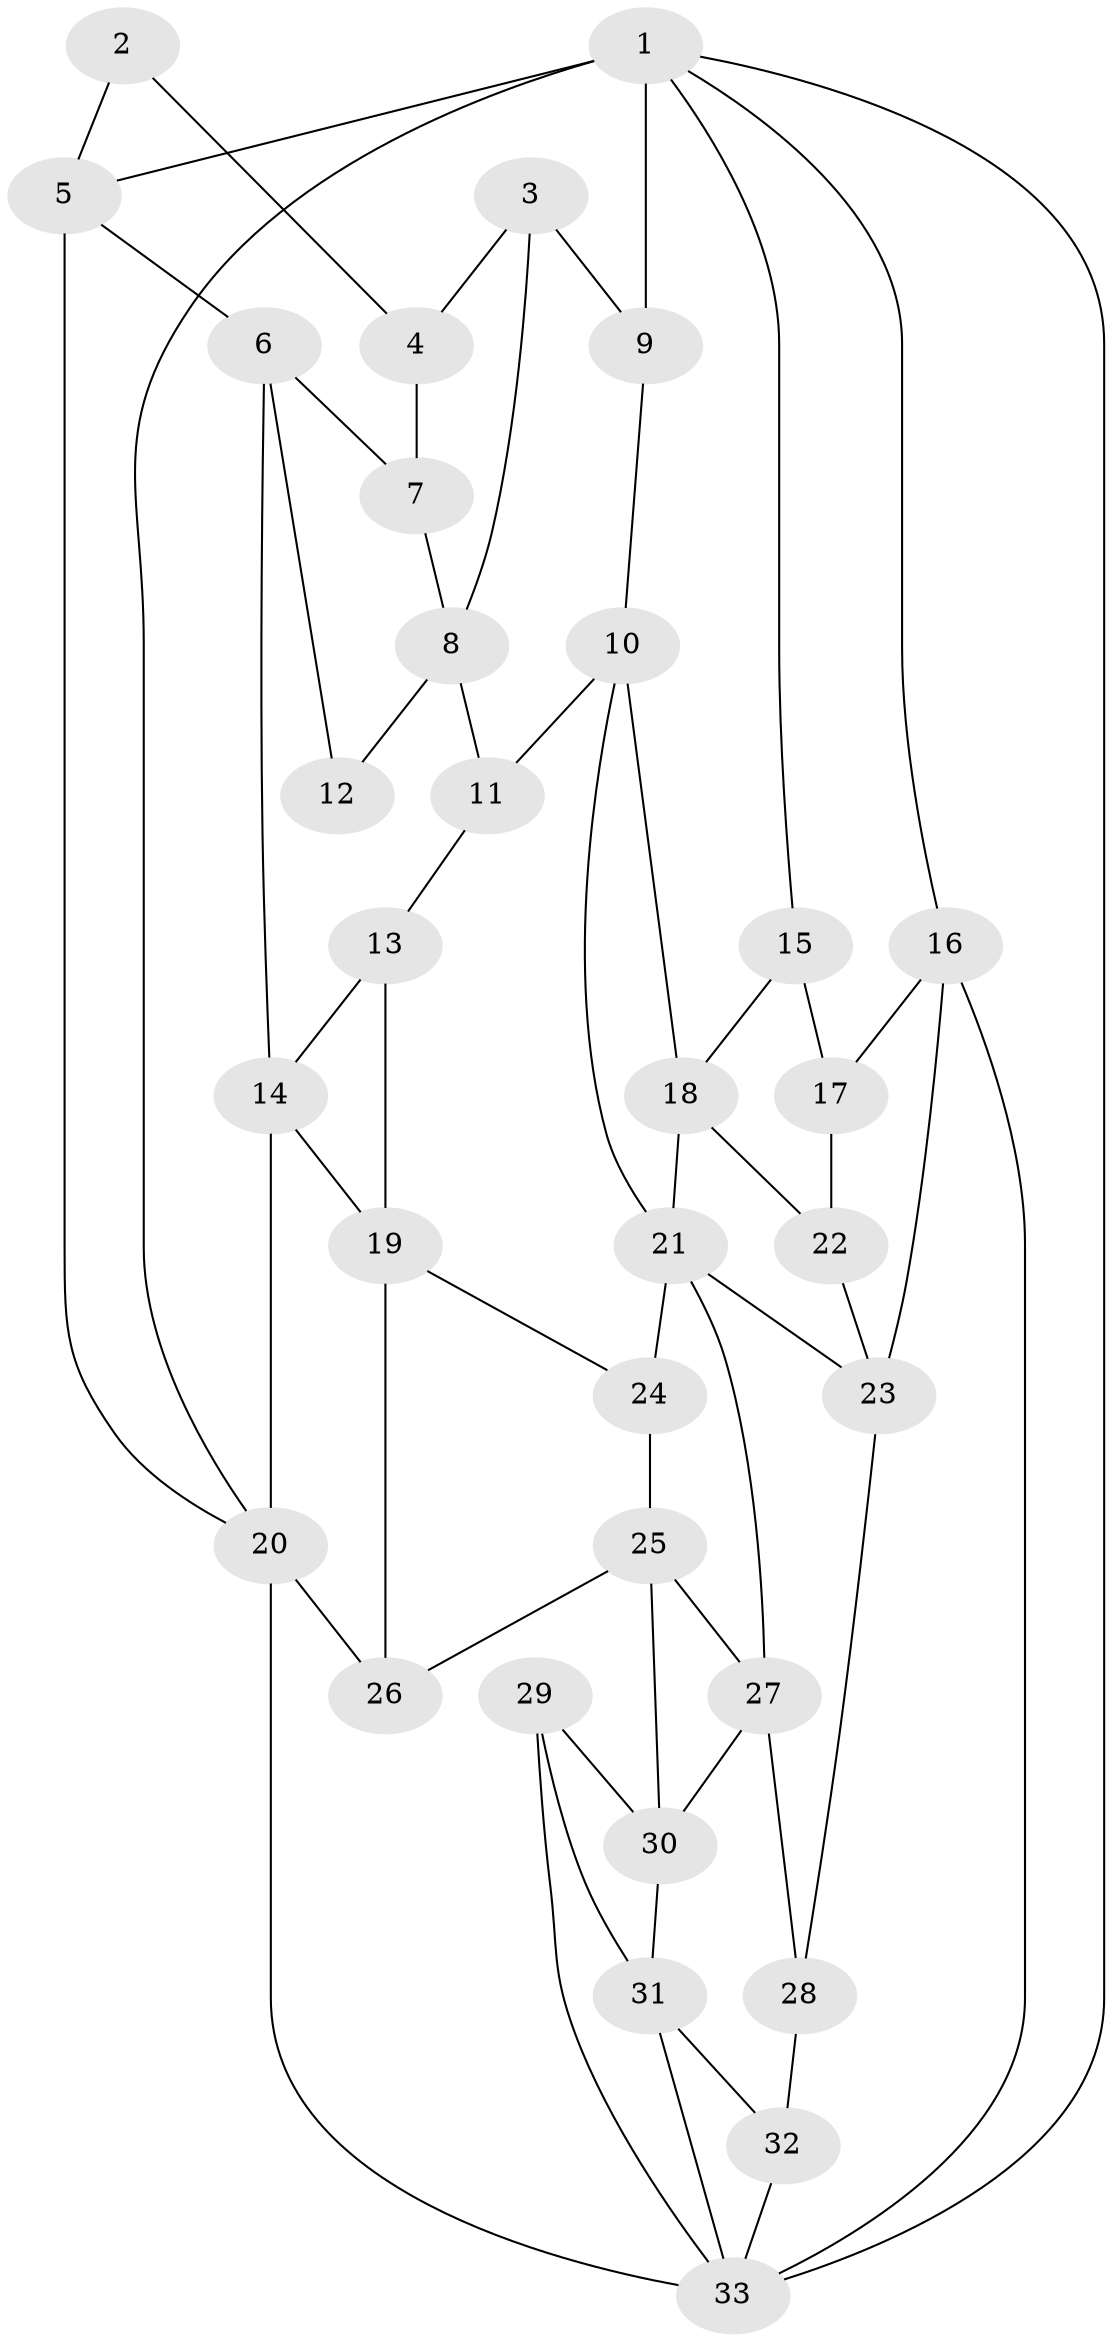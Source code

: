 // original degree distribution, {3: 0.046153846153846156, 5: 0.4461538461538462, 4: 0.26153846153846155, 6: 0.24615384615384617}
// Generated by graph-tools (version 1.1) at 2025/27/03/09/25 03:27:06]
// undirected, 33 vertices, 60 edges
graph export_dot {
graph [start="1"]
  node [color=gray90,style=filled];
  1;
  2;
  3;
  4;
  5;
  6;
  7;
  8;
  9;
  10;
  11;
  12;
  13;
  14;
  15;
  16;
  17;
  18;
  19;
  20;
  21;
  22;
  23;
  24;
  25;
  26;
  27;
  28;
  29;
  30;
  31;
  32;
  33;
  1 -- 5 [weight=1.0];
  1 -- 9 [weight=2.0];
  1 -- 15 [weight=1.0];
  1 -- 16 [weight=1.0];
  1 -- 20 [weight=1.0];
  1 -- 33 [weight=1.0];
  2 -- 4 [weight=1.0];
  2 -- 5 [weight=1.0];
  3 -- 4 [weight=1.0];
  3 -- 8 [weight=1.0];
  3 -- 9 [weight=1.0];
  4 -- 7 [weight=2.0];
  5 -- 6 [weight=1.0];
  5 -- 20 [weight=1.0];
  6 -- 7 [weight=1.0];
  6 -- 12 [weight=1.0];
  6 -- 14 [weight=1.0];
  7 -- 8 [weight=1.0];
  8 -- 11 [weight=1.0];
  8 -- 12 [weight=1.0];
  9 -- 10 [weight=1.0];
  10 -- 11 [weight=1.0];
  10 -- 18 [weight=1.0];
  10 -- 21 [weight=1.0];
  11 -- 13 [weight=1.0];
  13 -- 14 [weight=1.0];
  13 -- 19 [weight=1.0];
  14 -- 19 [weight=1.0];
  14 -- 20 [weight=1.0];
  15 -- 17 [weight=1.0];
  15 -- 18 [weight=1.0];
  16 -- 17 [weight=1.0];
  16 -- 23 [weight=1.0];
  16 -- 33 [weight=1.0];
  17 -- 22 [weight=2.0];
  18 -- 21 [weight=1.0];
  18 -- 22 [weight=1.0];
  19 -- 24 [weight=1.0];
  19 -- 26 [weight=1.0];
  20 -- 26 [weight=2.0];
  20 -- 33 [weight=1.0];
  21 -- 23 [weight=1.0];
  21 -- 24 [weight=2.0];
  21 -- 27 [weight=1.0];
  22 -- 23 [weight=1.0];
  23 -- 28 [weight=1.0];
  24 -- 25 [weight=1.0];
  25 -- 26 [weight=1.0];
  25 -- 27 [weight=1.0];
  25 -- 30 [weight=1.0];
  27 -- 28 [weight=1.0];
  27 -- 30 [weight=1.0];
  28 -- 32 [weight=2.0];
  29 -- 30 [weight=1.0];
  29 -- 31 [weight=1.0];
  29 -- 33 [weight=1.0];
  30 -- 31 [weight=1.0];
  31 -- 32 [weight=1.0];
  31 -- 33 [weight=1.0];
  32 -- 33 [weight=1.0];
}
